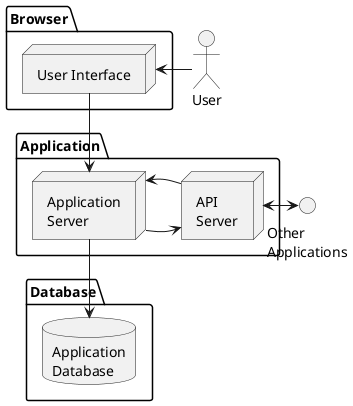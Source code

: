 @startuml

actor User as user

package "Browser" {
	node "User Interface" as client
}

user -left-> client

package "Application" {
  node "Application\nServer" as app
  node "API\nServer" as api
}

package "Database" {
  database "Application\nDatabase" as db
}

interface "Other\nApplications" as other

client --> app
app -right-> api
api -left-> app
api <-right-> other
app --> db

@enduml
